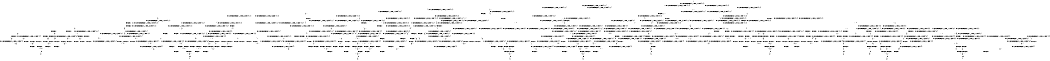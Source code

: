 digraph BCG {
size = "7, 10.5";
center = TRUE;
node [shape = circle];
0 [peripheries = 2];
0 -> 1 [label = "EX !0 !ATOMIC_EXCH_BRANCH (1, +0, TRUE, +0, 1, TRUE) !{0, 1, 2}"];
0 -> 2 [label = "EX !2 !ATOMIC_EXCH_BRANCH (1, +1, TRUE, +0, 2, TRUE) !{0, 1, 2}"];
0 -> 3 [label = "EX !1 !ATOMIC_EXCH_BRANCH (1, +0, TRUE, +0, 3, TRUE) !{0, 1, 2}"];
0 -> 4 [label = "EX !0 !ATOMIC_EXCH_BRANCH (1, +0, TRUE, +0, 1, TRUE) !{0, 1, 2}"];
1 -> 1 [label = "EX !0 !ATOMIC_EXCH_BRANCH (1, +0, TRUE, +0, 1, TRUE) !{0, 1, 2}"];
1 -> 5 [label = "EX !2 !ATOMIC_EXCH_BRANCH (1, +1, TRUE, +0, 2, TRUE) !{0, 1, 2}"];
1 -> 6 [label = "EX !1 !ATOMIC_EXCH_BRANCH (1, +0, TRUE, +0, 3, TRUE) !{0, 1, 2}"];
1 -> 4 [label = "EX !0 !ATOMIC_EXCH_BRANCH (1, +0, TRUE, +0, 1, TRUE) !{0, 1, 2}"];
2 -> 7 [label = "EX !0 !ATOMIC_EXCH_BRANCH (1, +0, TRUE, +0, 1, FALSE) !{0, 1, 2}"];
2 -> 8 [label = "EX !1 !ATOMIC_EXCH_BRANCH (1, +0, TRUE, +0, 3, FALSE) !{0, 1, 2}"];
2 -> 9 [label = "TERMINATE !2"];
2 -> 10 [label = "EX !0 !ATOMIC_EXCH_BRANCH (1, +0, TRUE, +0, 1, FALSE) !{0, 1, 2}"];
3 -> 6 [label = "EX !0 !ATOMIC_EXCH_BRANCH (1, +0, TRUE, +0, 1, TRUE) !{0, 1, 2}"];
3 -> 11 [label = "EX !2 !ATOMIC_EXCH_BRANCH (1, +1, TRUE, +0, 2, TRUE) !{0, 1, 2}"];
3 -> 12 [label = "TERMINATE !1"];
3 -> 13 [label = "EX !0 !ATOMIC_EXCH_BRANCH (1, +0, TRUE, +0, 1, TRUE) !{0, 1, 2}"];
4 -> 14 [label = "EX !1 !ATOMIC_EXCH_BRANCH (1, +0, TRUE, +0, 3, TRUE) !{0, 1, 2}"];
4 -> 4 [label = "EX !0 !ATOMIC_EXCH_BRANCH (1, +0, TRUE, +0, 1, TRUE) !{0, 1, 2}"];
4 -> 15 [label = "EX !2 !ATOMIC_EXCH_BRANCH (1, +1, TRUE, +0, 2, TRUE) !{0, 1, 2}"];
4 -> 13 [label = "EX !1 !ATOMIC_EXCH_BRANCH (1, +0, TRUE, +0, 3, TRUE) !{0, 1, 2}"];
5 -> 7 [label = "EX !0 !ATOMIC_EXCH_BRANCH (1, +0, TRUE, +0, 1, FALSE) !{0, 1, 2}"];
5 -> 16 [label = "EX !1 !ATOMIC_EXCH_BRANCH (1, +0, TRUE, +0, 3, FALSE) !{0, 1, 2}"];
5 -> 17 [label = "TERMINATE !2"];
5 -> 10 [label = "EX !0 !ATOMIC_EXCH_BRANCH (1, +0, TRUE, +0, 1, FALSE) !{0, 1, 2}"];
6 -> 6 [label = "EX !0 !ATOMIC_EXCH_BRANCH (1, +0, TRUE, +0, 1, TRUE) !{0, 1, 2}"];
6 -> 18 [label = "EX !2 !ATOMIC_EXCH_BRANCH (1, +1, TRUE, +0, 2, TRUE) !{0, 1, 2}"];
6 -> 19 [label = "TERMINATE !1"];
6 -> 13 [label = "EX !0 !ATOMIC_EXCH_BRANCH (1, +0, TRUE, +0, 1, TRUE) !{0, 1, 2}"];
7 -> 20 [label = "EX !1 !ATOMIC_EXCH_BRANCH (1, +0, TRUE, +0, 3, TRUE) !{0, 1, 2}"];
7 -> 21 [label = "TERMINATE !0"];
7 -> 22 [label = "TERMINATE !2"];
8 -> 11 [label = "EX !1 !ATOMIC_EXCH_BRANCH (1, +1, TRUE, +0, 3, TRUE) !{0, 1, 2}"];
8 -> 23 [label = "EX !0 !ATOMIC_EXCH_BRANCH (1, +0, TRUE, +0, 1, TRUE) !{0, 1, 2}"];
8 -> 24 [label = "TERMINATE !2"];
8 -> 25 [label = "EX !0 !ATOMIC_EXCH_BRANCH (1, +0, TRUE, +0, 1, TRUE) !{0, 1, 2}"];
9 -> 26 [label = "EX !0 !ATOMIC_EXCH_BRANCH (1, +0, TRUE, +0, 1, FALSE) !{0, 1}"];
9 -> 27 [label = "EX !1 !ATOMIC_EXCH_BRANCH (1, +0, TRUE, +0, 3, FALSE) !{0, 1}"];
9 -> 28 [label = "EX !0 !ATOMIC_EXCH_BRANCH (1, +0, TRUE, +0, 1, FALSE) !{0, 1}"];
10 -> 29 [label = "EX !1 !ATOMIC_EXCH_BRANCH (1, +0, TRUE, +0, 3, TRUE) !{0, 1, 2}"];
10 -> 30 [label = "EX !1 !ATOMIC_EXCH_BRANCH (1, +0, TRUE, +0, 3, TRUE) !{0, 1, 2}"];
10 -> 31 [label = "TERMINATE !0"];
10 -> 32 [label = "TERMINATE !2"];
11 -> 33 [label = "EX !0 !ATOMIC_EXCH_BRANCH (1, +0, TRUE, +0, 1, FALSE) !{0, 1, 2}"];
11 -> 34 [label = "TERMINATE !2"];
11 -> 35 [label = "TERMINATE !1"];
11 -> 36 [label = "EX !0 !ATOMIC_EXCH_BRANCH (1, +0, TRUE, +0, 1, FALSE) !{0, 1, 2}"];
12 -> 37 [label = "EX !0 !ATOMIC_EXCH_BRANCH (1, +0, TRUE, +0, 1, TRUE) !{0, 2}"];
12 -> 38 [label = "EX !2 !ATOMIC_EXCH_BRANCH (1, +1, TRUE, +0, 2, TRUE) !{0, 2}"];
12 -> 39 [label = "EX !0 !ATOMIC_EXCH_BRANCH (1, +0, TRUE, +0, 1, TRUE) !{0, 2}"];
13 -> 13 [label = "EX !0 !ATOMIC_EXCH_BRANCH (1, +0, TRUE, +0, 1, TRUE) !{0, 1, 2}"];
13 -> 40 [label = "EX !2 !ATOMIC_EXCH_BRANCH (1, +1, TRUE, +0, 2, TRUE) !{0, 1, 2}"];
13 -> 41 [label = "TERMINATE !1"];
14 -> 42 [label = "EX !2 !ATOMIC_EXCH_BRANCH (1, +1, TRUE, +0, 2, TRUE) !{0, 1, 2}"];
14 -> 14 [label = "EX !0 !ATOMIC_EXCH_BRANCH (1, +0, TRUE, +0, 1, TRUE) !{0, 1, 2}"];
14 -> 43 [label = "EX !2 !ATOMIC_EXCH_BRANCH (1, +1, TRUE, +0, 2, TRUE) !{0, 1, 2}"];
14 -> 44 [label = "TERMINATE !1"];
15 -> 45 [label = "EX !1 !ATOMIC_EXCH_BRANCH (1, +0, TRUE, +0, 3, FALSE) !{0, 1, 2}"];
15 -> 10 [label = "EX !0 !ATOMIC_EXCH_BRANCH (1, +0, TRUE, +0, 1, FALSE) !{0, 1, 2}"];
15 -> 46 [label = "EX !1 !ATOMIC_EXCH_BRANCH (1, +0, TRUE, +0, 3, FALSE) !{0, 1, 2}"];
15 -> 47 [label = "TERMINATE !2"];
16 -> 23 [label = "EX !0 !ATOMIC_EXCH_BRANCH (1, +0, TRUE, +0, 1, TRUE) !{0, 1, 2}"];
16 -> 18 [label = "EX !1 !ATOMIC_EXCH_BRANCH (1, +1, TRUE, +0, 3, TRUE) !{0, 1, 2}"];
16 -> 48 [label = "TERMINATE !2"];
16 -> 25 [label = "EX !0 !ATOMIC_EXCH_BRANCH (1, +0, TRUE, +0, 1, TRUE) !{0, 1, 2}"];
17 -> 26 [label = "EX !0 !ATOMIC_EXCH_BRANCH (1, +0, TRUE, +0, 1, FALSE) !{0, 1}"];
17 -> 49 [label = "EX !1 !ATOMIC_EXCH_BRANCH (1, +0, TRUE, +0, 3, FALSE) !{0, 1}"];
17 -> 28 [label = "EX !0 !ATOMIC_EXCH_BRANCH (1, +0, TRUE, +0, 1, FALSE) !{0, 1}"];
18 -> 33 [label = "EX !0 !ATOMIC_EXCH_BRANCH (1, +0, TRUE, +0, 1, FALSE) !{0, 1, 2}"];
18 -> 50 [label = "TERMINATE !2"];
18 -> 51 [label = "TERMINATE !1"];
18 -> 36 [label = "EX !0 !ATOMIC_EXCH_BRANCH (1, +0, TRUE, +0, 1, FALSE) !{0, 1, 2}"];
19 -> 37 [label = "EX !0 !ATOMIC_EXCH_BRANCH (1, +0, TRUE, +0, 1, TRUE) !{0, 2}"];
19 -> 52 [label = "EX !2 !ATOMIC_EXCH_BRANCH (1, +1, TRUE, +0, 2, TRUE) !{0, 2}"];
19 -> 39 [label = "EX !0 !ATOMIC_EXCH_BRANCH (1, +0, TRUE, +0, 1, TRUE) !{0, 2}"];
20 -> 53 [label = "TERMINATE !0"];
20 -> 54 [label = "TERMINATE !2"];
20 -> 55 [label = "TERMINATE !1"];
21 -> 56 [label = "EX !1 !ATOMIC_EXCH_BRANCH (1, +0, TRUE, +0, 3, TRUE) !{1, 2}"];
21 -> 57 [label = "TERMINATE !2"];
21 -> 58 [label = "EX !1 !ATOMIC_EXCH_BRANCH (1, +0, TRUE, +0, 3, TRUE) !{1, 2}"];
22 -> 59 [label = "EX !1 !ATOMIC_EXCH_BRANCH (1, +0, TRUE, +0, 3, TRUE) !{0, 1}"];
22 -> 57 [label = "TERMINATE !0"];
23 -> 23 [label = "EX !0 !ATOMIC_EXCH_BRANCH (1, +0, TRUE, +0, 1, TRUE) !{0, 1, 2}"];
23 -> 18 [label = "EX !1 !ATOMIC_EXCH_BRANCH (1, +1, TRUE, +0, 3, TRUE) !{0, 1, 2}"];
23 -> 48 [label = "TERMINATE !2"];
23 -> 25 [label = "EX !0 !ATOMIC_EXCH_BRANCH (1, +0, TRUE, +0, 1, TRUE) !{0, 1, 2}"];
24 -> 60 [label = "EX !1 !ATOMIC_EXCH_BRANCH (1, +1, TRUE, +0, 3, TRUE) !{0, 1}"];
24 -> 61 [label = "EX !0 !ATOMIC_EXCH_BRANCH (1, +0, TRUE, +0, 1, TRUE) !{0, 1}"];
24 -> 62 [label = "EX !0 !ATOMIC_EXCH_BRANCH (1, +0, TRUE, +0, 1, TRUE) !{0, 1}"];
25 -> 43 [label = "EX !1 !ATOMIC_EXCH_BRANCH (1, +1, TRUE, +0, 3, TRUE) !{0, 1, 2}"];
25 -> 25 [label = "EX !0 !ATOMIC_EXCH_BRANCH (1, +0, TRUE, +0, 1, TRUE) !{0, 1, 2}"];
25 -> 40 [label = "EX !1 !ATOMIC_EXCH_BRANCH (1, +1, TRUE, +0, 3, TRUE) !{0, 1, 2}"];
25 -> 63 [label = "TERMINATE !2"];
26 -> 59 [label = "EX !1 !ATOMIC_EXCH_BRANCH (1, +0, TRUE, +0, 3, TRUE) !{0, 1}"];
26 -> 57 [label = "TERMINATE !0"];
27 -> 60 [label = "EX !1 !ATOMIC_EXCH_BRANCH (1, +1, TRUE, +0, 3, TRUE) !{0, 1}"];
27 -> 61 [label = "EX !0 !ATOMIC_EXCH_BRANCH (1, +0, TRUE, +0, 1, TRUE) !{0, 1}"];
27 -> 62 [label = "EX !0 !ATOMIC_EXCH_BRANCH (1, +0, TRUE, +0, 1, TRUE) !{0, 1}"];
28 -> 64 [label = "EX !1 !ATOMIC_EXCH_BRANCH (1, +0, TRUE, +0, 3, TRUE) !{0, 1}"];
28 -> 65 [label = "EX !1 !ATOMIC_EXCH_BRANCH (1, +0, TRUE, +0, 3, TRUE) !{0, 1}"];
28 -> 66 [label = "TERMINATE !0"];
29 -> 67 [label = "TERMINATE !0"];
29 -> 68 [label = "TERMINATE !2"];
29 -> 69 [label = "TERMINATE !1"];
30 -> 70 [label = "TERMINATE !0"];
30 -> 71 [label = "TERMINATE !2"];
30 -> 72 [label = "TERMINATE !1"];
31 -> 73 [label = "EX !1 !ATOMIC_EXCH_BRANCH (1, +0, TRUE, +0, 3, TRUE) !{1, 2}"];
31 -> 74 [label = "TERMINATE !2"];
32 -> 75 [label = "EX !1 !ATOMIC_EXCH_BRANCH (1, +0, TRUE, +0, 3, TRUE) !{0, 1}"];
32 -> 74 [label = "TERMINATE !0"];
33 -> 53 [label = "TERMINATE !0"];
33 -> 54 [label = "TERMINATE !2"];
33 -> 55 [label = "TERMINATE !1"];
34 -> 76 [label = "EX !0 !ATOMIC_EXCH_BRANCH (1, +0, TRUE, +0, 1, FALSE) !{0, 1}"];
34 -> 77 [label = "TERMINATE !1"];
34 -> 78 [label = "EX !0 !ATOMIC_EXCH_BRANCH (1, +0, TRUE, +0, 1, FALSE) !{0, 1}"];
35 -> 79 [label = "EX !0 !ATOMIC_EXCH_BRANCH (1, +0, TRUE, +0, 1, FALSE) !{0, 2}"];
35 -> 77 [label = "TERMINATE !2"];
35 -> 80 [label = "EX !0 !ATOMIC_EXCH_BRANCH (1, +0, TRUE, +0, 1, FALSE) !{0, 2}"];
36 -> 70 [label = "TERMINATE !0"];
36 -> 71 [label = "TERMINATE !2"];
36 -> 72 [label = "TERMINATE !1"];
37 -> 37 [label = "EX !0 !ATOMIC_EXCH_BRANCH (1, +0, TRUE, +0, 1, TRUE) !{0, 2}"];
37 -> 52 [label = "EX !2 !ATOMIC_EXCH_BRANCH (1, +1, TRUE, +0, 2, TRUE) !{0, 2}"];
37 -> 39 [label = "EX !0 !ATOMIC_EXCH_BRANCH (1, +0, TRUE, +0, 1, TRUE) !{0, 2}"];
38 -> 79 [label = "EX !0 !ATOMIC_EXCH_BRANCH (1, +0, TRUE, +0, 1, FALSE) !{0, 2}"];
38 -> 77 [label = "TERMINATE !2"];
38 -> 80 [label = "EX !0 !ATOMIC_EXCH_BRANCH (1, +0, TRUE, +0, 1, FALSE) !{0, 2}"];
39 -> 81 [label = "EX !2 !ATOMIC_EXCH_BRANCH (1, +1, TRUE, +0, 2, TRUE) !{0, 2}"];
39 -> 39 [label = "EX !0 !ATOMIC_EXCH_BRANCH (1, +0, TRUE, +0, 1, TRUE) !{0, 2}"];
39 -> 82 [label = "EX !2 !ATOMIC_EXCH_BRANCH (1, +1, TRUE, +0, 2, TRUE) !{0, 2}"];
40 -> 36 [label = "EX !0 !ATOMIC_EXCH_BRANCH (1, +0, TRUE, +0, 1, FALSE) !{0, 1, 2}"];
40 -> 83 [label = "TERMINATE !2"];
40 -> 84 [label = "TERMINATE !1"];
41 -> 85 [label = "EX !0 !ATOMIC_EXCH_BRANCH (1, +0, TRUE, +0, 1, TRUE) !{0, 2}"];
41 -> 86 [label = "EX !2 !ATOMIC_EXCH_BRANCH (1, +1, TRUE, +0, 2, TRUE) !{0, 2}"];
42 -> 87 [label = "EX !0 !ATOMIC_EXCH_BRANCH (1, +0, TRUE, +0, 1, FALSE) !{0, 1, 2}"];
42 -> 88 [label = "TERMINATE !2"];
42 -> 89 [label = "TERMINATE !1"];
42 -> 36 [label = "EX !0 !ATOMIC_EXCH_BRANCH (1, +0, TRUE, +0, 1, FALSE) !{0, 1, 2}"];
43 -> 90 [label = "EX !0 !ATOMIC_EXCH_BRANCH (1, +0, TRUE, +0, 1, FALSE) !{0, 1, 2}"];
43 -> 91 [label = "TERMINATE !2"];
43 -> 92 [label = "TERMINATE !1"];
44 -> 93 [label = "EX !0 !ATOMIC_EXCH_BRANCH (1, +0, TRUE, +0, 1, TRUE) !{0, 2}"];
44 -> 94 [label = "EX !2 !ATOMIC_EXCH_BRANCH (1, +1, TRUE, +0, 2, TRUE) !{0, 2}"];
45 -> 95 [label = "EX !0 !ATOMIC_EXCH_BRANCH (1, +0, TRUE, +0, 1, TRUE) !{0, 1, 2}"];
45 -> 43 [label = "EX !1 !ATOMIC_EXCH_BRANCH (1, +1, TRUE, +0, 3, TRUE) !{0, 1, 2}"];
45 -> 96 [label = "TERMINATE !2"];
46 -> 43 [label = "EX !1 !ATOMIC_EXCH_BRANCH (1, +1, TRUE, +0, 3, TRUE) !{0, 1, 2}"];
46 -> 25 [label = "EX !0 !ATOMIC_EXCH_BRANCH (1, +0, TRUE, +0, 1, TRUE) !{0, 1, 2}"];
46 -> 40 [label = "EX !1 !ATOMIC_EXCH_BRANCH (1, +1, TRUE, +0, 3, TRUE) !{0, 1, 2}"];
46 -> 63 [label = "TERMINATE !2"];
47 -> 97 [label = "EX !0 !ATOMIC_EXCH_BRANCH (1, +0, TRUE, +0, 1, FALSE) !{0, 1}"];
47 -> 98 [label = "EX !1 !ATOMIC_EXCH_BRANCH (1, +0, TRUE, +0, 3, FALSE) !{0, 1}"];
48 -> 61 [label = "EX !0 !ATOMIC_EXCH_BRANCH (1, +0, TRUE, +0, 1, TRUE) !{0, 1}"];
48 -> 99 [label = "EX !1 !ATOMIC_EXCH_BRANCH (1, +1, TRUE, +0, 3, TRUE) !{0, 1}"];
48 -> 62 [label = "EX !0 !ATOMIC_EXCH_BRANCH (1, +0, TRUE, +0, 1, TRUE) !{0, 1}"];
49 -> 61 [label = "EX !0 !ATOMIC_EXCH_BRANCH (1, +0, TRUE, +0, 1, TRUE) !{0, 1}"];
49 -> 99 [label = "EX !1 !ATOMIC_EXCH_BRANCH (1, +1, TRUE, +0, 3, TRUE) !{0, 1}"];
49 -> 62 [label = "EX !0 !ATOMIC_EXCH_BRANCH (1, +0, TRUE, +0, 1, TRUE) !{0, 1}"];
50 -> 76 [label = "EX !0 !ATOMIC_EXCH_BRANCH (1, +0, TRUE, +0, 1, FALSE) !{0, 1}"];
50 -> 100 [label = "TERMINATE !1"];
50 -> 78 [label = "EX !0 !ATOMIC_EXCH_BRANCH (1, +0, TRUE, +0, 1, FALSE) !{0, 1}"];
51 -> 79 [label = "EX !0 !ATOMIC_EXCH_BRANCH (1, +0, TRUE, +0, 1, FALSE) !{0, 2}"];
51 -> 100 [label = "TERMINATE !2"];
51 -> 80 [label = "EX !0 !ATOMIC_EXCH_BRANCH (1, +0, TRUE, +0, 1, FALSE) !{0, 2}"];
52 -> 79 [label = "EX !0 !ATOMIC_EXCH_BRANCH (1, +0, TRUE, +0, 1, FALSE) !{0, 2}"];
52 -> 100 [label = "TERMINATE !2"];
52 -> 80 [label = "EX !0 !ATOMIC_EXCH_BRANCH (1, +0, TRUE, +0, 1, FALSE) !{0, 2}"];
53 -> 101 [label = "TERMINATE !2"];
53 -> 102 [label = "TERMINATE !1"];
54 -> 101 [label = "TERMINATE !0"];
54 -> 103 [label = "TERMINATE !1"];
55 -> 102 [label = "TERMINATE !0"];
55 -> 103 [label = "TERMINATE !2"];
56 -> 101 [label = "TERMINATE !2"];
56 -> 102 [label = "TERMINATE !1"];
57 -> 104 [label = "EX !1 !ATOMIC_EXCH_BRANCH (1, +0, TRUE, +0, 3, TRUE) !{1}"];
57 -> 105 [label = "EX !1 !ATOMIC_EXCH_BRANCH (1, +0, TRUE, +0, 3, TRUE) !{1}"];
58 -> 106 [label = "TERMINATE !2"];
58 -> 107 [label = "TERMINATE !1"];
59 -> 101 [label = "TERMINATE !0"];
59 -> 103 [label = "TERMINATE !1"];
60 -> 76 [label = "EX !0 !ATOMIC_EXCH_BRANCH (1, +0, TRUE, +0, 1, FALSE) !{0, 1}"];
60 -> 77 [label = "TERMINATE !1"];
60 -> 78 [label = "EX !0 !ATOMIC_EXCH_BRANCH (1, +0, TRUE, +0, 1, FALSE) !{0, 1}"];
61 -> 61 [label = "EX !0 !ATOMIC_EXCH_BRANCH (1, +0, TRUE, +0, 1, TRUE) !{0, 1}"];
61 -> 99 [label = "EX !1 !ATOMIC_EXCH_BRANCH (1, +1, TRUE, +0, 3, TRUE) !{0, 1}"];
61 -> 62 [label = "EX !0 !ATOMIC_EXCH_BRANCH (1, +0, TRUE, +0, 1, TRUE) !{0, 1}"];
62 -> 108 [label = "EX !1 !ATOMIC_EXCH_BRANCH (1, +1, TRUE, +0, 3, TRUE) !{0, 1}"];
62 -> 62 [label = "EX !0 !ATOMIC_EXCH_BRANCH (1, +0, TRUE, +0, 1, TRUE) !{0, 1}"];
62 -> 109 [label = "EX !1 !ATOMIC_EXCH_BRANCH (1, +1, TRUE, +0, 3, TRUE) !{0, 1}"];
63 -> 110 [label = "EX !0 !ATOMIC_EXCH_BRANCH (1, +0, TRUE, +0, 1, TRUE) !{0, 1}"];
63 -> 111 [label = "EX !1 !ATOMIC_EXCH_BRANCH (1, +1, TRUE, +0, 3, TRUE) !{0, 1}"];
64 -> 112 [label = "TERMINATE !0"];
64 -> 113 [label = "TERMINATE !1"];
65 -> 114 [label = "TERMINATE !0"];
65 -> 115 [label = "TERMINATE !1"];
66 -> 116 [label = "EX !1 !ATOMIC_EXCH_BRANCH (1, +0, TRUE, +0, 3, TRUE) !{1}"];
67 -> 117 [label = "TERMINATE !2"];
67 -> 118 [label = "TERMINATE !1"];
68 -> 117 [label = "TERMINATE !0"];
68 -> 119 [label = "TERMINATE !1"];
69 -> 118 [label = "TERMINATE !0"];
69 -> 119 [label = "TERMINATE !2"];
70 -> 120 [label = "TERMINATE !2"];
70 -> 121 [label = "TERMINATE !1"];
71 -> 120 [label = "TERMINATE !0"];
71 -> 122 [label = "TERMINATE !1"];
72 -> 121 [label = "TERMINATE !0"];
72 -> 122 [label = "TERMINATE !2"];
73 -> 120 [label = "TERMINATE !2"];
73 -> 121 [label = "TERMINATE !1"];
74 -> 123 [label = "EX !1 !ATOMIC_EXCH_BRANCH (1, +0, TRUE, +0, 3, TRUE) !{1}"];
75 -> 120 [label = "TERMINATE !0"];
75 -> 122 [label = "TERMINATE !1"];
76 -> 101 [label = "TERMINATE !0"];
76 -> 103 [label = "TERMINATE !1"];
77 -> 124 [label = "EX !0 !ATOMIC_EXCH_BRANCH (1, +0, TRUE, +0, 1, FALSE) !{0}"];
77 -> 125 [label = "EX !0 !ATOMIC_EXCH_BRANCH (1, +0, TRUE, +0, 1, FALSE) !{0}"];
78 -> 114 [label = "TERMINATE !0"];
78 -> 115 [label = "TERMINATE !1"];
79 -> 102 [label = "TERMINATE !0"];
79 -> 103 [label = "TERMINATE !2"];
80 -> 126 [label = "TERMINATE !0"];
80 -> 127 [label = "TERMINATE !2"];
81 -> 128 [label = "EX !0 !ATOMIC_EXCH_BRANCH (1, +0, TRUE, +0, 1, FALSE) !{0, 2}"];
81 -> 129 [label = "TERMINATE !2"];
81 -> 80 [label = "EX !0 !ATOMIC_EXCH_BRANCH (1, +0, TRUE, +0, 1, FALSE) !{0, 2}"];
82 -> 80 [label = "EX !0 !ATOMIC_EXCH_BRANCH (1, +0, TRUE, +0, 1, FALSE) !{0, 2}"];
82 -> 130 [label = "TERMINATE !2"];
83 -> 131 [label = "EX !0 !ATOMIC_EXCH_BRANCH (1, +0, TRUE, +0, 1, FALSE) !{0, 1}"];
83 -> 132 [label = "TERMINATE !1"];
84 -> 133 [label = "EX !0 !ATOMIC_EXCH_BRANCH (1, +0, TRUE, +0, 1, FALSE) !{0, 2}"];
84 -> 132 [label = "TERMINATE !2"];
85 -> 85 [label = "EX !0 !ATOMIC_EXCH_BRANCH (1, +0, TRUE, +0, 1, TRUE) !{0, 2}"];
85 -> 86 [label = "EX !2 !ATOMIC_EXCH_BRANCH (1, +1, TRUE, +0, 2, TRUE) !{0, 2}"];
86 -> 133 [label = "EX !0 !ATOMIC_EXCH_BRANCH (1, +0, TRUE, +0, 1, FALSE) !{0, 2}"];
86 -> 132 [label = "TERMINATE !2"];
87 -> 134 [label = "TERMINATE !0"];
87 -> 135 [label = "TERMINATE !2"];
87 -> 136 [label = "TERMINATE !1"];
88 -> 137 [label = "EX !0 !ATOMIC_EXCH_BRANCH (1, +0, TRUE, +0, 1, FALSE) !{0, 1}"];
88 -> 138 [label = "TERMINATE !1"];
89 -> 139 [label = "EX !0 !ATOMIC_EXCH_BRANCH (1, +0, TRUE, +0, 1, FALSE) !{0, 2}"];
89 -> 138 [label = "TERMINATE !2"];
90 -> 67 [label = "TERMINATE !0"];
90 -> 68 [label = "TERMINATE !2"];
90 -> 69 [label = "TERMINATE !1"];
91 -> 140 [label = "EX !0 !ATOMIC_EXCH_BRANCH (1, +0, TRUE, +0, 1, FALSE) !{0, 1}"];
91 -> 141 [label = "TERMINATE !1"];
92 -> 142 [label = "EX !0 !ATOMIC_EXCH_BRANCH (1, +0, TRUE, +0, 1, FALSE) !{0, 2}"];
92 -> 141 [label = "TERMINATE !2"];
93 -> 93 [label = "EX !0 !ATOMIC_EXCH_BRANCH (1, +0, TRUE, +0, 1, TRUE) !{0, 2}"];
93 -> 94 [label = "EX !2 !ATOMIC_EXCH_BRANCH (1, +1, TRUE, +0, 2, TRUE) !{0, 2}"];
94 -> 142 [label = "EX !0 !ATOMIC_EXCH_BRANCH (1, +0, TRUE, +0, 1, FALSE) !{0, 2}"];
94 -> 141 [label = "TERMINATE !2"];
95 -> 95 [label = "EX !0 !ATOMIC_EXCH_BRANCH (1, +0, TRUE, +0, 1, TRUE) !{0, 1, 2}"];
95 -> 43 [label = "EX !1 !ATOMIC_EXCH_BRANCH (1, +1, TRUE, +0, 3, TRUE) !{0, 1, 2}"];
95 -> 96 [label = "TERMINATE !2"];
96 -> 143 [label = "EX !0 !ATOMIC_EXCH_BRANCH (1, +0, TRUE, +0, 1, TRUE) !{0, 1}"];
96 -> 144 [label = "EX !1 !ATOMIC_EXCH_BRANCH (1, +1, TRUE, +0, 3, TRUE) !{0, 1}"];
97 -> 75 [label = "EX !1 !ATOMIC_EXCH_BRANCH (1, +0, TRUE, +0, 3, TRUE) !{0, 1}"];
97 -> 74 [label = "TERMINATE !0"];
98 -> 110 [label = "EX !0 !ATOMIC_EXCH_BRANCH (1, +0, TRUE, +0, 1, TRUE) !{0, 1}"];
98 -> 111 [label = "EX !1 !ATOMIC_EXCH_BRANCH (1, +1, TRUE, +0, 3, TRUE) !{0, 1}"];
99 -> 76 [label = "EX !0 !ATOMIC_EXCH_BRANCH (1, +0, TRUE, +0, 1, FALSE) !{0, 1}"];
99 -> 100 [label = "TERMINATE !1"];
99 -> 78 [label = "EX !0 !ATOMIC_EXCH_BRANCH (1, +0, TRUE, +0, 1, FALSE) !{0, 1}"];
100 -> 124 [label = "EX !0 !ATOMIC_EXCH_BRANCH (1, +0, TRUE, +0, 1, FALSE) !{0}"];
100 -> 125 [label = "EX !0 !ATOMIC_EXCH_BRANCH (1, +0, TRUE, +0, 1, FALSE) !{0}"];
101 -> 145 [label = "TERMINATE !1"];
102 -> 145 [label = "TERMINATE !2"];
103 -> 145 [label = "TERMINATE !0"];
104 -> 145 [label = "TERMINATE !1"];
105 -> 146 [label = "TERMINATE !1"];
106 -> 147 [label = "TERMINATE !1"];
107 -> 147 [label = "TERMINATE !2"];
108 -> 148 [label = "EX !0 !ATOMIC_EXCH_BRANCH (1, +0, TRUE, +0, 1, FALSE) !{0, 1}"];
108 -> 149 [label = "TERMINATE !1"];
108 -> 78 [label = "EX !0 !ATOMIC_EXCH_BRANCH (1, +0, TRUE, +0, 1, FALSE) !{0, 1}"];
109 -> 78 [label = "EX !0 !ATOMIC_EXCH_BRANCH (1, +0, TRUE, +0, 1, FALSE) !{0, 1}"];
109 -> 150 [label = "TERMINATE !1"];
110 -> 110 [label = "EX !0 !ATOMIC_EXCH_BRANCH (1, +0, TRUE, +0, 1, TRUE) !{0, 1}"];
110 -> 111 [label = "EX !1 !ATOMIC_EXCH_BRANCH (1, +1, TRUE, +0, 3, TRUE) !{0, 1}"];
111 -> 131 [label = "EX !0 !ATOMIC_EXCH_BRANCH (1, +0, TRUE, +0, 1, FALSE) !{0, 1}"];
111 -> 132 [label = "TERMINATE !1"];
112 -> 151 [label = "TERMINATE !1"];
113 -> 151 [label = "TERMINATE !0"];
114 -> 152 [label = "TERMINATE !1"];
115 -> 152 [label = "TERMINATE !0"];
116 -> 152 [label = "TERMINATE !1"];
117 -> 153 [label = "TERMINATE !1"];
118 -> 153 [label = "TERMINATE !2"];
119 -> 153 [label = "TERMINATE !0"];
120 -> 154 [label = "TERMINATE !1"];
121 -> 154 [label = "TERMINATE !2"];
122 -> 154 [label = "TERMINATE !0"];
123 -> 154 [label = "TERMINATE !1"];
124 -> 145 [label = "TERMINATE !0"];
125 -> 155 [label = "TERMINATE !0"];
126 -> 156 [label = "TERMINATE !2"];
127 -> 156 [label = "TERMINATE !0"];
128 -> 157 [label = "TERMINATE !0"];
128 -> 158 [label = "TERMINATE !2"];
129 -> 159 [label = "EX !0 !ATOMIC_EXCH_BRANCH (1, +0, TRUE, +0, 1, FALSE) !{0}"];
130 -> 160 [label = "EX !0 !ATOMIC_EXCH_BRANCH (1, +0, TRUE, +0, 1, FALSE) !{0}"];
131 -> 120 [label = "TERMINATE !0"];
131 -> 122 [label = "TERMINATE !1"];
132 -> 161 [label = "EX !0 !ATOMIC_EXCH_BRANCH (1, +0, TRUE, +0, 1, FALSE) !{0}"];
133 -> 121 [label = "TERMINATE !0"];
133 -> 122 [label = "TERMINATE !2"];
134 -> 162 [label = "TERMINATE !2"];
134 -> 163 [label = "TERMINATE !1"];
135 -> 162 [label = "TERMINATE !0"];
135 -> 164 [label = "TERMINATE !1"];
136 -> 163 [label = "TERMINATE !0"];
136 -> 164 [label = "TERMINATE !2"];
137 -> 162 [label = "TERMINATE !0"];
137 -> 164 [label = "TERMINATE !1"];
138 -> 165 [label = "EX !0 !ATOMIC_EXCH_BRANCH (1, +0, TRUE, +0, 1, FALSE) !{0}"];
139 -> 163 [label = "TERMINATE !0"];
139 -> 164 [label = "TERMINATE !2"];
140 -> 117 [label = "TERMINATE !0"];
140 -> 119 [label = "TERMINATE !1"];
141 -> 166 [label = "EX !0 !ATOMIC_EXCH_BRANCH (1, +0, TRUE, +0, 1, FALSE) !{0}"];
142 -> 118 [label = "TERMINATE !0"];
142 -> 119 [label = "TERMINATE !2"];
143 -> 143 [label = "EX !0 !ATOMIC_EXCH_BRANCH (1, +0, TRUE, +0, 1, TRUE) !{0, 1}"];
143 -> 144 [label = "EX !1 !ATOMIC_EXCH_BRANCH (1, +1, TRUE, +0, 3, TRUE) !{0, 1}"];
144 -> 140 [label = "EX !0 !ATOMIC_EXCH_BRANCH (1, +0, TRUE, +0, 1, FALSE) !{0, 1}"];
144 -> 141 [label = "TERMINATE !1"];
145 -> 167 [label = "exit"];
146 -> 168 [label = "exit"];
147 -> 169 [label = "exit"];
148 -> 112 [label = "TERMINATE !0"];
148 -> 113 [label = "TERMINATE !1"];
149 -> 170 [label = "EX !0 !ATOMIC_EXCH_BRANCH (1, +0, TRUE, +0, 1, FALSE) !{0}"];
150 -> 171 [label = "EX !0 !ATOMIC_EXCH_BRANCH (1, +0, TRUE, +0, 1, FALSE) !{0}"];
151 -> 172 [label = "exit"];
152 -> 173 [label = "exit"];
153 -> 174 [label = "exit"];
154 -> 175 [label = "exit"];
155 -> 176 [label = "exit"];
156 -> 177 [label = "exit"];
157 -> 178 [label = "TERMINATE !2"];
158 -> 178 [label = "TERMINATE !0"];
159 -> 178 [label = "TERMINATE !0"];
160 -> 156 [label = "TERMINATE !0"];
161 -> 154 [label = "TERMINATE !0"];
162 -> 179 [label = "TERMINATE !1"];
163 -> 179 [label = "TERMINATE !2"];
164 -> 179 [label = "TERMINATE !0"];
165 -> 179 [label = "TERMINATE !0"];
166 -> 153 [label = "TERMINATE !0"];
170 -> 151 [label = "TERMINATE !0"];
171 -> 152 [label = "TERMINATE !0"];
178 -> 180 [label = "exit"];
179 -> 181 [label = "exit"];
}

